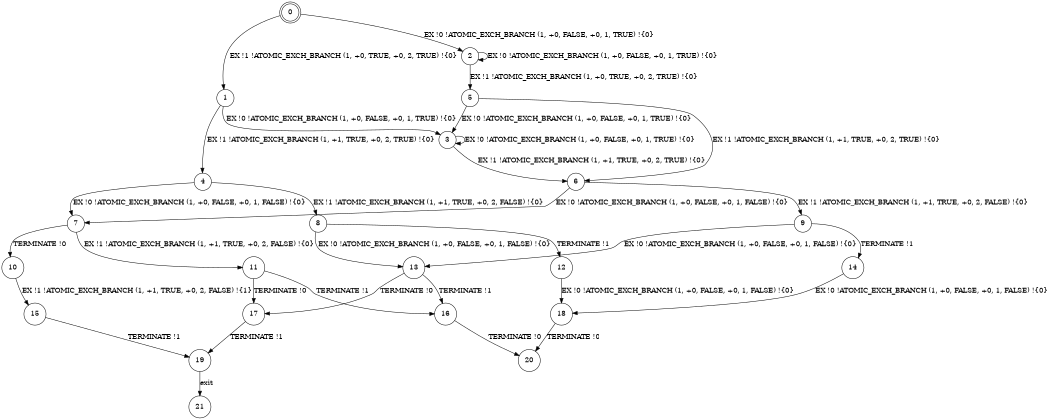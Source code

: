 digraph BCG {
size = "7, 10.5";
center = TRUE;
node [shape = circle];
0 [peripheries = 2];
0 -> 1 [label = "EX !1 !ATOMIC_EXCH_BRANCH (1, +0, TRUE, +0, 2, TRUE) !{0}"];
0 -> 2 [label = "EX !0 !ATOMIC_EXCH_BRANCH (1, +0, FALSE, +0, 1, TRUE) !{0}"];
1 -> 3 [label = "EX !0 !ATOMIC_EXCH_BRANCH (1, +0, FALSE, +0, 1, TRUE) !{0}"];
1 -> 4 [label = "EX !1 !ATOMIC_EXCH_BRANCH (1, +1, TRUE, +0, 2, TRUE) !{0}"];
2 -> 5 [label = "EX !1 !ATOMIC_EXCH_BRANCH (1, +0, TRUE, +0, 2, TRUE) !{0}"];
2 -> 2 [label = "EX !0 !ATOMIC_EXCH_BRANCH (1, +0, FALSE, +0, 1, TRUE) !{0}"];
3 -> 6 [label = "EX !1 !ATOMIC_EXCH_BRANCH (1, +1, TRUE, +0, 2, TRUE) !{0}"];
3 -> 3 [label = "EX !0 !ATOMIC_EXCH_BRANCH (1, +0, FALSE, +0, 1, TRUE) !{0}"];
4 -> 7 [label = "EX !0 !ATOMIC_EXCH_BRANCH (1, +0, FALSE, +0, 1, FALSE) !{0}"];
4 -> 8 [label = "EX !1 !ATOMIC_EXCH_BRANCH (1, +1, TRUE, +0, 2, FALSE) !{0}"];
5 -> 6 [label = "EX !1 !ATOMIC_EXCH_BRANCH (1, +1, TRUE, +0, 2, TRUE) !{0}"];
5 -> 3 [label = "EX !0 !ATOMIC_EXCH_BRANCH (1, +0, FALSE, +0, 1, TRUE) !{0}"];
6 -> 9 [label = "EX !1 !ATOMIC_EXCH_BRANCH (1, +1, TRUE, +0, 2, FALSE) !{0}"];
6 -> 7 [label = "EX !0 !ATOMIC_EXCH_BRANCH (1, +0, FALSE, +0, 1, FALSE) !{0}"];
7 -> 10 [label = "TERMINATE !0"];
7 -> 11 [label = "EX !1 !ATOMIC_EXCH_BRANCH (1, +1, TRUE, +0, 2, FALSE) !{0}"];
8 -> 12 [label = "TERMINATE !1"];
8 -> 13 [label = "EX !0 !ATOMIC_EXCH_BRANCH (1, +0, FALSE, +0, 1, FALSE) !{0}"];
9 -> 14 [label = "TERMINATE !1"];
9 -> 13 [label = "EX !0 !ATOMIC_EXCH_BRANCH (1, +0, FALSE, +0, 1, FALSE) !{0}"];
10 -> 15 [label = "EX !1 !ATOMIC_EXCH_BRANCH (1, +1, TRUE, +0, 2, FALSE) !{1}"];
11 -> 16 [label = "TERMINATE !1"];
11 -> 17 [label = "TERMINATE !0"];
12 -> 18 [label = "EX !0 !ATOMIC_EXCH_BRANCH (1, +0, FALSE, +0, 1, FALSE) !{0}"];
13 -> 16 [label = "TERMINATE !1"];
13 -> 17 [label = "TERMINATE !0"];
14 -> 18 [label = "EX !0 !ATOMIC_EXCH_BRANCH (1, +0, FALSE, +0, 1, FALSE) !{0}"];
15 -> 19 [label = "TERMINATE !1"];
16 -> 20 [label = "TERMINATE !0"];
17 -> 19 [label = "TERMINATE !1"];
18 -> 20 [label = "TERMINATE !0"];
19 -> 21 [label = "exit"];
}
